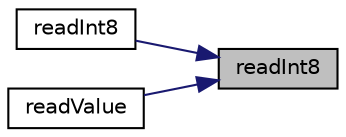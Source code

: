 digraph "readInt8"
{
 // LATEX_PDF_SIZE
  edge [fontname="Helvetica",fontsize="10",labelfontname="Helvetica",labelfontsize="10"];
  node [fontname="Helvetica",fontsize="10",shape=record];
  rankdir="RL";
  Node1 [label="readInt8",height=0.2,width=0.4,color="black", fillcolor="grey75", style="filled", fontcolor="black",tooltip="Convert word to int8."];
  Node1 -> Node2 [dir="back",color="midnightblue",fontsize="10",style="solid",fontname="Helvetica"];
  Node2 [label="readInt8",height=0.2,width=0.4,color="black", fillcolor="white", style="filled",URL="$namespacepFlow.html#a8c2dbcf52528852f5272713f511ea848",tooltip="Convert char string to int8."];
  Node1 -> Node3 [dir="back",color="midnightblue",fontsize="10",style="solid",fontname="Helvetica"];
  Node3 [label="readValue",height=0.2,width=0.4,color="black", fillcolor="white", style="filled",URL="$namespacepFlow.html#a23ef3b1ac24c64cb0b1c4e5fece1e19f",tooltip=" "];
}
